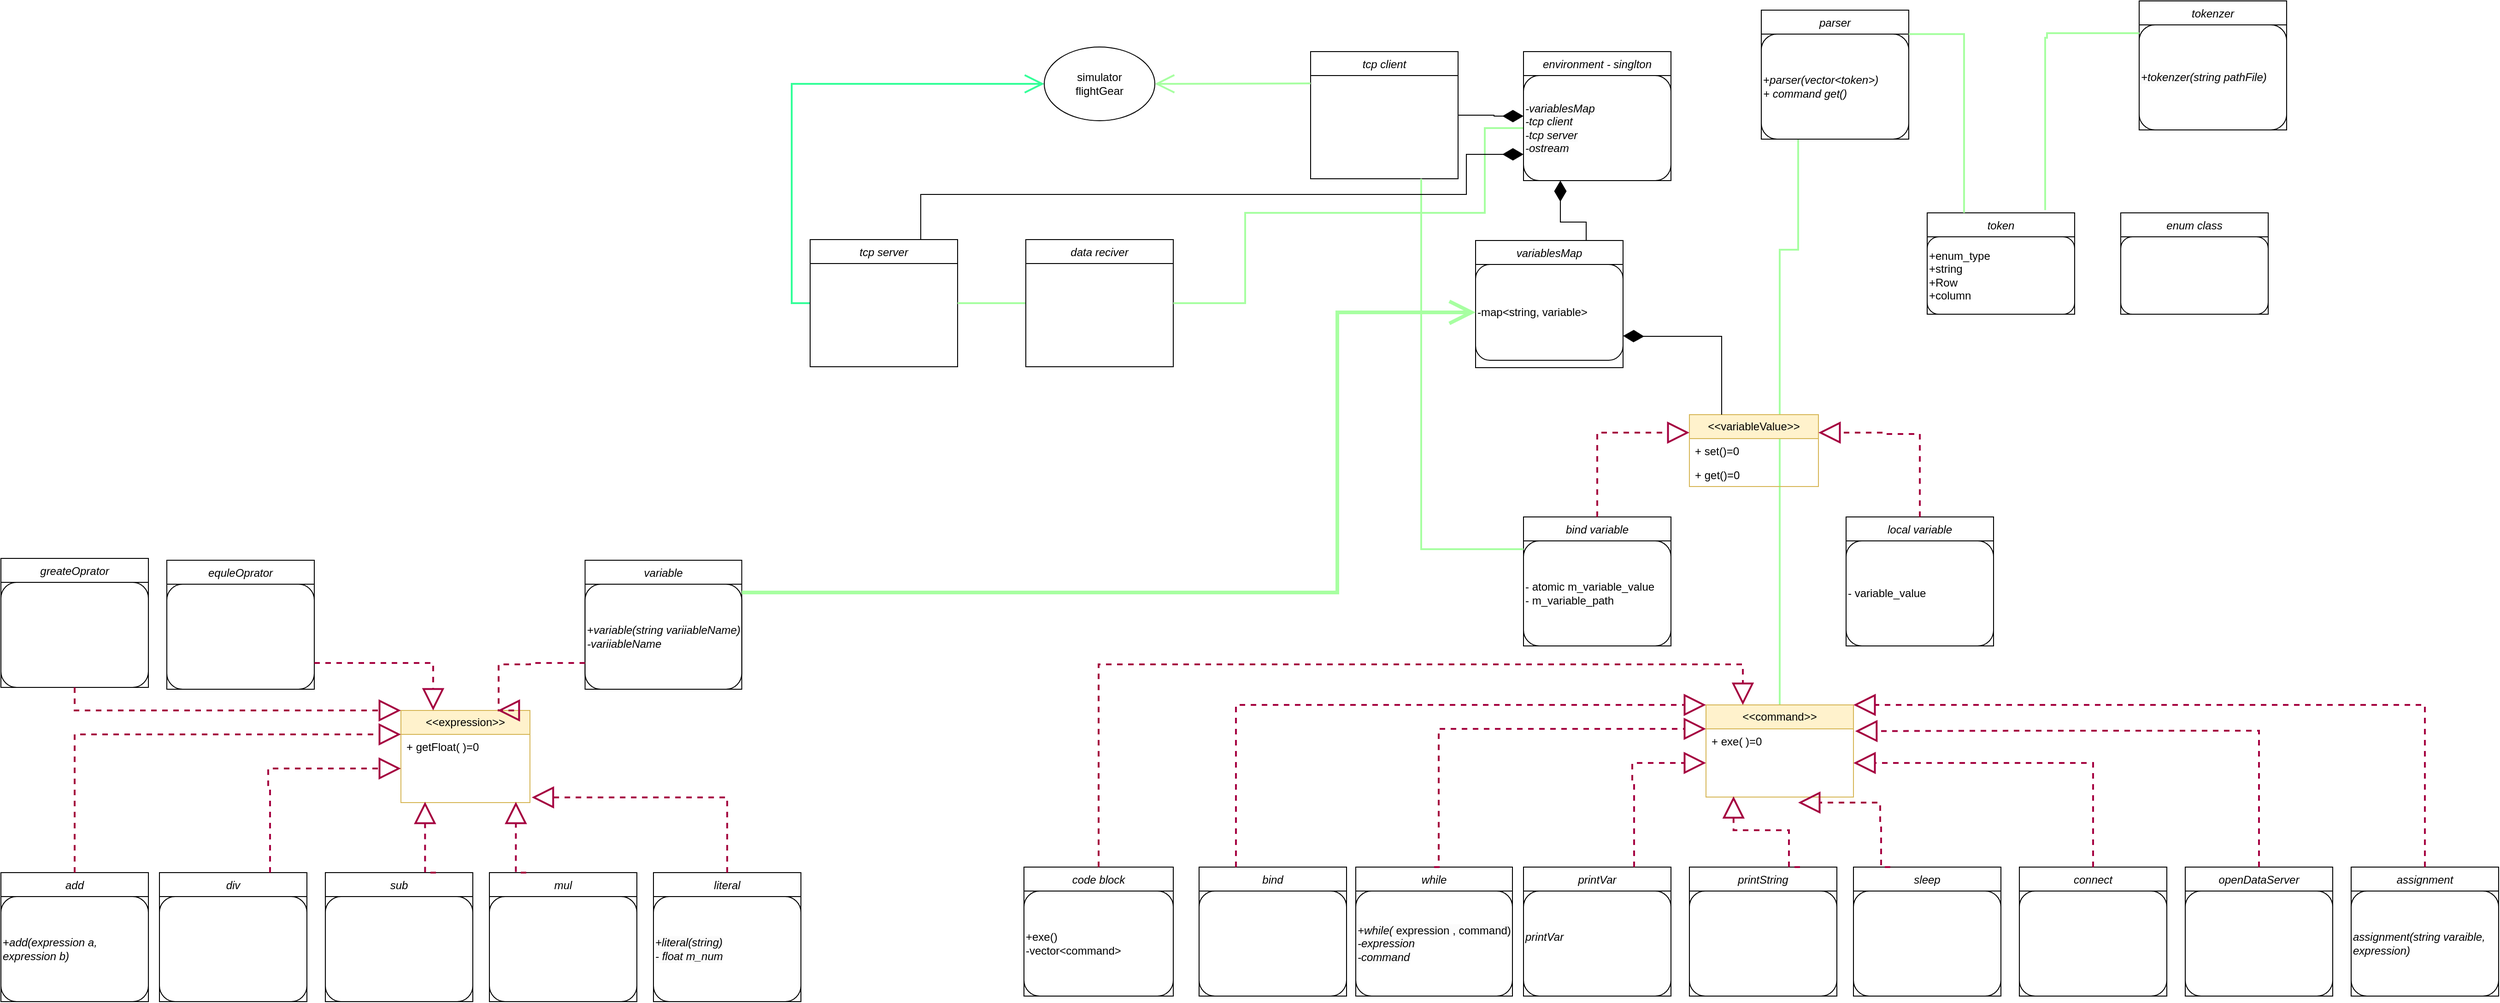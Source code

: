 <mxfile>
    <diagram id="C5RBs43oDa-KdzZeNtuy" name="Page-1">
        <mxGraphModel dx="803.2" dy="629" grid="1" gridSize="10" guides="1" tooltips="1" connect="1" arrows="1" fold="1" page="1" pageScale="0.2" pageWidth="2336" pageHeight="1654" math="0" shadow="0">
            <root>
                <mxCell id="WIyWlLk6GJQsqaUBKTNV-0"/>
                <mxCell id="WIyWlLk6GJQsqaUBKTNV-1" parent="WIyWlLk6GJQsqaUBKTNV-0"/>
                <mxCell id="90" style="edgeStyle=orthogonalEdgeStyle;rounded=0;orthogonalLoop=1;jettySize=auto;html=1;labelBackgroundColor=default;strokeColor=#A7FFA1;fontFamily=Helvetica;fontSize=11;fontColor=default;endArrow=none;endFill=0;endSize=20;fillColor=#008a00;targetPerimeterSpacing=19;startSize=17;strokeWidth=2;entryX=0.5;entryY=0;entryDx=0;entryDy=0;exitX=0.25;exitY=1;exitDx=0;exitDy=0;" parent="WIyWlLk6GJQsqaUBKTNV-1" source="YZWMGcb8RzanFTkR5Yxw-41" target="4" edge="1">
                    <mxGeometry relative="1" as="geometry">
                        <mxPoint x="1560" y="-2.222" as="sourcePoint"/>
                        <mxPoint x="1600" y="550" as="targetPoint"/>
                        <Array as="points">
                            <mxPoint x="1550" y="420"/>
                            <mxPoint x="1530" y="420"/>
                        </Array>
                    </mxGeometry>
                </mxCell>
                <mxCell id="YZWMGcb8RzanFTkR5Yxw-12" style="edgeStyle=orthogonalEdgeStyle;rounded=0;orthogonalLoop=1;jettySize=auto;html=1;labelBackgroundColor=default;strokeColor=#33FF99;fontFamily=Helvetica;fontSize=11;fontColor=default;endArrow=none;endFill=0;endSize=20;fillColor=#CC0066;targetPerimeterSpacing=19;startSize=17;strokeWidth=2;entryX=0;entryY=0.5;entryDx=0;entryDy=0;exitX=0;exitY=0.5;exitDx=0;exitDy=0;startArrow=open;startFill=0;" parent="WIyWlLk6GJQsqaUBKTNV-1" source="YZWMGcb8RzanFTkR5Yxw-11" target="zkfFHV4jXpPFQw0GAbJ--0" edge="1">
                    <mxGeometry relative="1" as="geometry">
                        <mxPoint x="418" y="649" as="sourcePoint"/>
                        <mxPoint x="995" y="559" as="targetPoint"/>
                    </mxGeometry>
                </mxCell>
                <mxCell id="zkfFHV4jXpPFQw0GAbJ--0" value="tcp server" style="swimlane;fontStyle=2;align=center;verticalAlign=top;childLayout=stackLayout;horizontal=1;startSize=26;horizontalStack=0;resizeParent=1;resizeLast=0;collapsible=1;marginBottom=0;rounded=0;shadow=0;strokeWidth=1;" parent="WIyWlLk6GJQsqaUBKTNV-1" vertex="1">
                    <mxGeometry x="478" y="409" width="160" height="138" as="geometry">
                        <mxRectangle x="230" y="140" width="160" height="26" as="alternateBounds"/>
                    </mxGeometry>
                </mxCell>
                <mxCell id="YZWMGcb8RzanFTkR5Yxw-11" value="simulator &lt;br&gt;flightGear" style="ellipse;whiteSpace=wrap;html=1;" parent="WIyWlLk6GJQsqaUBKTNV-1" vertex="1">
                    <mxGeometry x="732" y="200" width="120" height="80" as="geometry"/>
                </mxCell>
                <mxCell id="YZWMGcb8RzanFTkR5Yxw-13" value="tcp client" style="swimlane;fontStyle=2;align=center;verticalAlign=top;childLayout=stackLayout;horizontal=1;startSize=26;horizontalStack=0;resizeParent=1;resizeLast=0;collapsible=1;marginBottom=0;rounded=0;shadow=0;strokeWidth=1;" parent="WIyWlLk6GJQsqaUBKTNV-1" vertex="1">
                    <mxGeometry x="1021" y="205" width="160" height="138" as="geometry">
                        <mxRectangle x="230" y="140" width="160" height="26" as="alternateBounds"/>
                    </mxGeometry>
                </mxCell>
                <mxCell id="YZWMGcb8RzanFTkR5Yxw-15" style="edgeStyle=orthogonalEdgeStyle;rounded=0;orthogonalLoop=1;jettySize=auto;html=1;labelBackgroundColor=default;strokeColor=#A7FFA1;fontFamily=Helvetica;fontSize=11;fontColor=default;endArrow=none;endFill=0;endSize=20;fillColor=#008a00;targetPerimeterSpacing=19;startSize=17;strokeWidth=2;exitX=1;exitY=0.5;exitDx=0;exitDy=0;entryX=0;entryY=0.25;entryDx=0;entryDy=0;startArrow=open;startFill=0;" parent="WIyWlLk6GJQsqaUBKTNV-1" source="YZWMGcb8RzanFTkR5Yxw-11" target="YZWMGcb8RzanFTkR5Yxw-13" edge="1">
                    <mxGeometry relative="1" as="geometry">
                        <mxPoint x="1315.93" y="240" as="sourcePoint"/>
                        <mxPoint x="1052" y="240" as="targetPoint"/>
                        <Array as="points">
                            <mxPoint x="1021" y="240"/>
                        </Array>
                    </mxGeometry>
                </mxCell>
                <mxCell id="YZWMGcb8RzanFTkR5Yxw-17" value="variablesMap" style="swimlane;fontStyle=2;align=center;verticalAlign=top;childLayout=stackLayout;horizontal=1;startSize=26;horizontalStack=0;resizeParent=1;resizeLast=0;collapsible=1;marginBottom=0;rounded=0;shadow=0;strokeWidth=1;" parent="WIyWlLk6GJQsqaUBKTNV-1" vertex="1">
                    <mxGeometry x="1200" y="410" width="160" height="138" as="geometry">
                        <mxRectangle x="230" y="140" width="160" height="26" as="alternateBounds"/>
                    </mxGeometry>
                </mxCell>
                <mxCell id="28" value="-map&amp;lt;string, variable&amp;gt;" style="rounded=1;whiteSpace=wrap;html=1;align=left;" parent="YZWMGcb8RzanFTkR5Yxw-17" vertex="1">
                    <mxGeometry y="26" width="160" height="104" as="geometry"/>
                </mxCell>
                <mxCell id="YZWMGcb8RzanFTkR5Yxw-18" value="tokenzer" style="swimlane;fontStyle=2;align=center;verticalAlign=top;childLayout=stackLayout;horizontal=1;startSize=26;horizontalStack=0;resizeParent=1;resizeLast=0;collapsible=1;marginBottom=0;rounded=0;shadow=0;strokeWidth=1;" parent="WIyWlLk6GJQsqaUBKTNV-1" vertex="1">
                    <mxGeometry x="1920" y="150" width="160" height="140" as="geometry">
                        <mxRectangle x="230" y="140" width="160" height="26" as="alternateBounds"/>
                    </mxGeometry>
                </mxCell>
                <mxCell id="88" value="&lt;span style=&quot;color: rgb(0, 0, 0); font-family: Helvetica; font-size: 12px; font-style: italic; font-variant-ligatures: normal; font-variant-caps: normal; font-weight: 400; letter-spacing: normal; orphans: 2; text-align: center; text-indent: 0px; text-transform: none; widows: 2; word-spacing: 0px; -webkit-text-stroke-width: 0px; background-color: rgb(251, 251, 251); text-decoration-thickness: initial; text-decoration-style: initial; text-decoration-color: initial; float: none; display: inline !important;&quot;&gt;+tokenzer(string pathFile)&lt;/span&gt;" style="rounded=1;whiteSpace=wrap;html=1;align=left;" parent="YZWMGcb8RzanFTkR5Yxw-18" vertex="1">
                    <mxGeometry y="26" width="160" height="114" as="geometry"/>
                </mxCell>
                <mxCell id="YZWMGcb8RzanFTkR5Yxw-22" value="bind variable" style="swimlane;fontStyle=2;align=center;verticalAlign=top;childLayout=stackLayout;horizontal=1;startSize=26;horizontalStack=0;resizeParent=1;resizeLast=0;collapsible=1;marginBottom=0;rounded=0;shadow=0;strokeWidth=1;" parent="WIyWlLk6GJQsqaUBKTNV-1" vertex="1">
                    <mxGeometry x="1252" y="710" width="160" height="140" as="geometry">
                        <mxRectangle x="230" y="140" width="160" height="26" as="alternateBounds"/>
                    </mxGeometry>
                </mxCell>
                <mxCell id="YZWMGcb8RzanFTkR5Yxw-36" value="&lt;div align=&quot;left&quot;&gt;&lt;span style=&quot;background-color: initial;&quot;&gt;- atomic m_variable_value&lt;/span&gt;&lt;br&gt;&lt;/div&gt;&lt;div align=&quot;left&quot;&gt;&lt;div align=&quot;left&quot;&gt;- m_variable_path&lt;/div&gt;&lt;/div&gt;" style="rounded=1;whiteSpace=wrap;html=1;align=left;" parent="YZWMGcb8RzanFTkR5Yxw-22" vertex="1">
                    <mxGeometry y="26" width="160" height="114" as="geometry"/>
                </mxCell>
                <mxCell id="YZWMGcb8RzanFTkR5Yxw-23" value="&amp;lt;&amp;lt;variableValue&amp;gt;&amp;gt;" style="swimlane;fontStyle=0;childLayout=stackLayout;horizontal=1;startSize=26;fillColor=#fff2cc;horizontalStack=0;resizeParent=1;resizeParentMax=0;resizeLast=0;collapsible=1;marginBottom=0;whiteSpace=wrap;html=1;strokeColor=#d6b656;fillStyle=auto;" parent="WIyWlLk6GJQsqaUBKTNV-1" vertex="1">
                    <mxGeometry x="1432" y="599" width="140" height="78" as="geometry"/>
                </mxCell>
                <mxCell id="YZWMGcb8RzanFTkR5Yxw-24" value="+ set()=0" style="text;strokeColor=none;fillColor=none;align=left;verticalAlign=top;spacingLeft=4;spacingRight=4;overflow=hidden;rotatable=0;points=[[0,0.5],[1,0.5]];portConstraint=eastwest;whiteSpace=wrap;html=1;" parent="YZWMGcb8RzanFTkR5Yxw-23" vertex="1">
                    <mxGeometry y="26" width="140" height="26" as="geometry"/>
                </mxCell>
                <mxCell id="YZWMGcb8RzanFTkR5Yxw-25" value="+ get()=0" style="text;strokeColor=none;fillColor=none;align=left;verticalAlign=top;spacingLeft=4;spacingRight=4;overflow=hidden;rotatable=0;points=[[0,0.5],[1,0.5]];portConstraint=eastwest;whiteSpace=wrap;html=1;" parent="YZWMGcb8RzanFTkR5Yxw-23" vertex="1">
                    <mxGeometry y="52" width="140" height="26" as="geometry"/>
                </mxCell>
                <mxCell id="YZWMGcb8RzanFTkR5Yxw-27" style="edgeStyle=orthogonalEdgeStyle;html=1;labelBackgroundColor=none;startFill=0;endArrow=block;endFill=0;endSize=19;fontFamily=Verdana;fontSize=10;dashed=1;entryX=0;entryY=0.25;entryDx=0;entryDy=0;startSize=9;fillColor=#d80073;strokeColor=#A50040;rounded=0;fontColor=default;shape=connector;strokeWidth=2;exitX=0.5;exitY=0;exitDx=0;exitDy=0;" parent="WIyWlLk6GJQsqaUBKTNV-1" source="YZWMGcb8RzanFTkR5Yxw-22" target="YZWMGcb8RzanFTkR5Yxw-23" edge="1">
                    <mxGeometry relative="1" as="geometry">
                        <mxPoint x="1361" y="638.5" as="sourcePoint"/>
                        <mxPoint x="1232" y="638.5" as="targetPoint"/>
                    </mxGeometry>
                </mxCell>
                <mxCell id="YZWMGcb8RzanFTkR5Yxw-28" value="local variable" style="swimlane;fontStyle=2;align=center;verticalAlign=top;childLayout=stackLayout;horizontal=1;startSize=26;horizontalStack=0;resizeParent=1;resizeLast=0;collapsible=1;marginBottom=0;rounded=0;shadow=0;strokeWidth=1;" parent="WIyWlLk6GJQsqaUBKTNV-1" vertex="1">
                    <mxGeometry x="1602" y="710" width="160" height="140" as="geometry">
                        <mxRectangle x="230" y="140" width="160" height="26" as="alternateBounds"/>
                    </mxGeometry>
                </mxCell>
                <mxCell id="YZWMGcb8RzanFTkR5Yxw-33" value="&lt;div align=&quot;left&quot;&gt;&lt;span style=&quot;background-color: initial;&quot;&gt;- variable_value&lt;/span&gt;&lt;br&gt;&lt;/div&gt;" style="rounded=1;whiteSpace=wrap;html=1;align=left;" parent="YZWMGcb8RzanFTkR5Yxw-28" vertex="1">
                    <mxGeometry y="26" width="160" height="114" as="geometry"/>
                </mxCell>
                <mxCell id="YZWMGcb8RzanFTkR5Yxw-29" style="edgeStyle=orthogonalEdgeStyle;html=1;labelBackgroundColor=none;startFill=0;endArrow=block;endFill=0;endSize=19;fontFamily=Verdana;fontSize=10;dashed=1;entryX=1;entryY=0.25;entryDx=0;entryDy=0;startSize=9;fillColor=#d80073;strokeColor=#A50040;rounded=0;fontColor=default;shape=connector;strokeWidth=2;exitX=0.5;exitY=0;exitDx=0;exitDy=0;" parent="WIyWlLk6GJQsqaUBKTNV-1" source="YZWMGcb8RzanFTkR5Yxw-28" target="YZWMGcb8RzanFTkR5Yxw-23" edge="1">
                    <mxGeometry relative="1" as="geometry">
                        <mxPoint x="1771" y="624" as="sourcePoint"/>
                        <mxPoint x="1642" y="624" as="targetPoint"/>
                        <Array as="points">
                            <mxPoint x="1682" y="620"/>
                            <mxPoint x="1642" y="620"/>
                            <mxPoint x="1642" y="618"/>
                        </Array>
                    </mxGeometry>
                </mxCell>
                <mxCell id="YZWMGcb8RzanFTkR5Yxw-30" style="edgeStyle=orthogonalEdgeStyle;rounded=0;orthogonalLoop=1;jettySize=auto;html=1;labelBackgroundColor=default;strokeColor=#A7FFA1;fontFamily=Helvetica;fontSize=11;fontColor=default;endArrow=none;endFill=0;endSize=20;fillColor=#008a00;targetPerimeterSpacing=19;startSize=17;strokeWidth=2;entryX=0;entryY=0.25;entryDx=0;entryDy=0;exitX=0.75;exitY=1;exitDx=0;exitDy=0;" parent="WIyWlLk6GJQsqaUBKTNV-1" source="YZWMGcb8RzanFTkR5Yxw-13" target="YZWMGcb8RzanFTkR5Yxw-22" edge="1">
                    <mxGeometry relative="1" as="geometry">
                        <mxPoint x="1062" y="560" as="sourcePoint"/>
                        <mxPoint x="1759" y="800" as="targetPoint"/>
                        <Array as="points">
                            <mxPoint x="1141" y="745"/>
                        </Array>
                    </mxGeometry>
                </mxCell>
                <mxCell id="YZWMGcb8RzanFTkR5Yxw-34" style="edgeStyle=orthogonalEdgeStyle;rounded=0;orthogonalLoop=1;jettySize=auto;html=1;labelBackgroundColor=default;strokeColor=#A7FFA1;fontFamily=Helvetica;fontSize=11;fontColor=default;endArrow=none;endFill=0;endSize=20;fillColor=#008a00;targetPerimeterSpacing=19;startSize=17;strokeWidth=2;entryX=0;entryY=0.5;entryDx=0;entryDy=0;exitX=1;exitY=0.5;exitDx=0;exitDy=0;" parent="WIyWlLk6GJQsqaUBKTNV-1" source="zkfFHV4jXpPFQw0GAbJ--0" target="29" edge="1">
                    <mxGeometry relative="1" as="geometry">
                        <mxPoint x="1018" y="478" as="sourcePoint"/>
                        <mxPoint x="1232" y="765" as="targetPoint"/>
                        <Array as="points">
                            <mxPoint x="670" y="478"/>
                            <mxPoint x="670" y="478"/>
                        </Array>
                    </mxGeometry>
                </mxCell>
                <mxCell id="YZWMGcb8RzanFTkR5Yxw-39" value="parser" style="swimlane;fontStyle=2;align=center;verticalAlign=top;childLayout=stackLayout;horizontal=1;startSize=26;horizontalStack=0;resizeParent=1;resizeLast=0;collapsible=1;marginBottom=0;rounded=0;shadow=0;strokeWidth=1;" parent="WIyWlLk6GJQsqaUBKTNV-1" vertex="1">
                    <mxGeometry x="1510" y="160" width="160" height="140" as="geometry">
                        <mxRectangle x="230" y="140" width="160" height="26" as="alternateBounds"/>
                    </mxGeometry>
                </mxCell>
                <mxCell id="YZWMGcb8RzanFTkR5Yxw-41" value="+&lt;span style=&quot;font-style: italic; text-align: center;&quot;&gt;parser(vector&amp;lt;token&amp;gt;)&lt;br&gt;+ command get()&lt;br&gt;&lt;/span&gt;" style="rounded=1;whiteSpace=wrap;html=1;align=left;" parent="YZWMGcb8RzanFTkR5Yxw-39" vertex="1">
                    <mxGeometry y="26" width="160" height="114" as="geometry"/>
                </mxCell>
                <mxCell id="YZWMGcb8RzanFTkR5Yxw-42" value="token" style="swimlane;fontStyle=2;align=center;verticalAlign=top;childLayout=stackLayout;horizontal=1;startSize=26;horizontalStack=0;resizeParent=1;resizeLast=0;collapsible=1;marginBottom=0;rounded=0;shadow=0;strokeWidth=1;" parent="WIyWlLk6GJQsqaUBKTNV-1" vertex="1">
                    <mxGeometry x="1690" y="380" width="160" height="110" as="geometry">
                        <mxRectangle x="230" y="140" width="160" height="26" as="alternateBounds"/>
                    </mxGeometry>
                </mxCell>
                <mxCell id="YZWMGcb8RzanFTkR5Yxw-43" value="&lt;div&gt;+enum_type&lt;/div&gt;&lt;div&gt;+string&lt;br&gt;&lt;/div&gt;&lt;div&gt;+&lt;span style=&quot;background-color: initial;&quot;&gt;Row&lt;/span&gt;&lt;/div&gt;&lt;div&gt;+column&lt;/div&gt;" style="rounded=1;whiteSpace=wrap;html=1;align=left;" parent="YZWMGcb8RzanFTkR5Yxw-42" vertex="1">
                    <mxGeometry y="26" width="160" height="84" as="geometry"/>
                </mxCell>
                <mxCell id="0" style="edgeStyle=orthogonalEdgeStyle;rounded=0;orthogonalLoop=1;jettySize=auto;html=1;labelBackgroundColor=default;strokeColor=#A7FFA1;fontFamily=Helvetica;fontSize=11;fontColor=default;endArrow=none;endFill=0;endSize=20;fillColor=#008a00;targetPerimeterSpacing=19;startSize=17;strokeWidth=2;entryX=0.8;entryY=-0.027;entryDx=0;entryDy=0;exitX=0;exitY=0.25;exitDx=0;exitDy=0;entryPerimeter=0;" parent="WIyWlLk6GJQsqaUBKTNV-1" source="YZWMGcb8RzanFTkR5Yxw-18" target="YZWMGcb8RzanFTkR5Yxw-42" edge="1">
                    <mxGeometry relative="1" as="geometry">
                        <mxPoint x="1802" y="190" as="sourcePoint"/>
                        <mxPoint x="1913" y="592" as="targetPoint"/>
                        <Array as="points">
                            <mxPoint x="1820" y="185"/>
                            <mxPoint x="1820" y="190"/>
                            <mxPoint x="1818" y="190"/>
                        </Array>
                    </mxGeometry>
                </mxCell>
                <mxCell id="1" style="edgeStyle=orthogonalEdgeStyle;rounded=0;orthogonalLoop=1;jettySize=auto;html=1;labelBackgroundColor=default;strokeColor=#A7FFA1;fontFamily=Helvetica;fontSize=11;fontColor=default;endArrow=none;endFill=0;endSize=20;fillColor=#008a00;targetPerimeterSpacing=19;startSize=17;strokeWidth=2;entryX=1;entryY=0;entryDx=0;entryDy=0;exitX=0.25;exitY=0;exitDx=0;exitDy=0;" parent="WIyWlLk6GJQsqaUBKTNV-1" source="YZWMGcb8RzanFTkR5Yxw-42" target="YZWMGcb8RzanFTkR5Yxw-41" edge="1">
                    <mxGeometry relative="1" as="geometry">
                        <mxPoint x="1762" y="220" as="sourcePoint"/>
                        <mxPoint x="1412" y="415.5" as="targetPoint"/>
                        <Array as="points">
                            <mxPoint x="1730" y="186"/>
                        </Array>
                    </mxGeometry>
                </mxCell>
                <mxCell id="4" value="&amp;lt;&amp;lt;command&amp;gt;&amp;gt;" style="swimlane;fontStyle=0;childLayout=stackLayout;horizontal=1;startSize=26;fillColor=#fff2cc;horizontalStack=0;resizeParent=1;resizeParentMax=0;resizeLast=0;collapsible=1;marginBottom=0;whiteSpace=wrap;html=1;strokeColor=#d6b656;fillStyle=auto;" parent="WIyWlLk6GJQsqaUBKTNV-1" vertex="1">
                    <mxGeometry x="1450" y="914" width="160" height="100" as="geometry"/>
                </mxCell>
                <mxCell id="5" value="+ exe(&lt;span style=&quot;font-style: italic; text-align: center;&quot;&gt;&amp;nbsp;&lt;/span&gt;)=0" style="text;strokeColor=none;fillColor=none;align=left;verticalAlign=top;spacingLeft=4;spacingRight=4;overflow=hidden;rotatable=0;points=[[0,0.5],[1,0.5]];portConstraint=eastwest;whiteSpace=wrap;html=1;" parent="4" vertex="1">
                    <mxGeometry y="26" width="160" height="74" as="geometry"/>
                </mxCell>
                <mxCell id="7" value="sleep" style="swimlane;fontStyle=2;align=center;verticalAlign=top;childLayout=stackLayout;horizontal=1;startSize=26;horizontalStack=0;resizeParent=1;resizeLast=0;collapsible=1;marginBottom=0;rounded=0;shadow=0;strokeWidth=1;" parent="WIyWlLk6GJQsqaUBKTNV-1" vertex="1">
                    <mxGeometry x="1610" y="1090" width="160" height="140" as="geometry">
                        <mxRectangle x="230" y="140" width="160" height="26" as="alternateBounds"/>
                    </mxGeometry>
                </mxCell>
                <mxCell id="8" value="" style="rounded=1;whiteSpace=wrap;html=1;align=left;" parent="7" vertex="1">
                    <mxGeometry y="26" width="160" height="114" as="geometry"/>
                </mxCell>
                <mxCell id="9" value="connect" style="swimlane;fontStyle=2;align=center;verticalAlign=top;childLayout=stackLayout;horizontal=1;startSize=26;horizontalStack=0;resizeParent=1;resizeLast=0;collapsible=1;marginBottom=0;rounded=0;shadow=0;strokeWidth=1;" parent="WIyWlLk6GJQsqaUBKTNV-1" vertex="1">
                    <mxGeometry x="1790" y="1090" width="160" height="140" as="geometry">
                        <mxRectangle x="230" y="140" width="160" height="26" as="alternateBounds"/>
                    </mxGeometry>
                </mxCell>
                <mxCell id="10" value="" style="rounded=1;whiteSpace=wrap;html=1;align=left;" parent="9" vertex="1">
                    <mxGeometry y="26" width="160" height="114" as="geometry"/>
                </mxCell>
                <mxCell id="11" style="edgeStyle=orthogonalEdgeStyle;html=1;labelBackgroundColor=none;startFill=0;endArrow=block;endFill=0;endSize=19;fontFamily=Verdana;fontSize=10;dashed=1;startSize=9;fillColor=#d80073;strokeColor=#A50040;rounded=0;fontColor=default;shape=connector;strokeWidth=2;exitX=0.5;exitY=0;exitDx=0;exitDy=0;entryX=1;entryY=0.5;entryDx=0;entryDy=0;" parent="WIyWlLk6GJQsqaUBKTNV-1" source="9" target="5" edge="1">
                    <mxGeometry relative="1" as="geometry">
                        <mxPoint x="2010" y="1121.5" as="sourcePoint"/>
                        <mxPoint x="1900" y="1030" as="targetPoint"/>
                        <Array as="points">
                            <mxPoint x="1870" y="977"/>
                        </Array>
                    </mxGeometry>
                </mxCell>
                <mxCell id="12" value="openDataServer" style="swimlane;fontStyle=2;align=center;verticalAlign=top;childLayout=stackLayout;horizontal=1;startSize=26;horizontalStack=0;resizeParent=1;resizeLast=0;collapsible=1;marginBottom=0;rounded=0;shadow=0;strokeWidth=1;" parent="WIyWlLk6GJQsqaUBKTNV-1" vertex="1">
                    <mxGeometry x="1970" y="1090" width="160" height="140" as="geometry">
                        <mxRectangle x="230" y="140" width="160" height="26" as="alternateBounds"/>
                    </mxGeometry>
                </mxCell>
                <mxCell id="13" value="" style="rounded=1;whiteSpace=wrap;html=1;align=left;" parent="12" vertex="1">
                    <mxGeometry y="26" width="160" height="114" as="geometry"/>
                </mxCell>
                <mxCell id="14" style="edgeStyle=orthogonalEdgeStyle;html=1;labelBackgroundColor=none;startFill=0;endArrow=block;endFill=0;endSize=19;fontFamily=Verdana;fontSize=10;dashed=1;startSize=9;fillColor=#d80073;strokeColor=#A50040;rounded=0;fontColor=default;shape=connector;strokeWidth=2;exitX=0.5;exitY=0;exitDx=0;exitDy=0;entryX=1.012;entryY=0.033;entryDx=0;entryDy=0;entryPerimeter=0;" parent="WIyWlLk6GJQsqaUBKTNV-1" source="12" target="5" edge="1">
                    <mxGeometry relative="1" as="geometry">
                        <mxPoint x="1905" y="1059" as="sourcePoint"/>
                        <mxPoint x="1800" y="890" as="targetPoint"/>
                        <Array as="points">
                            <mxPoint x="2050" y="942"/>
                            <mxPoint x="1800" y="942"/>
                        </Array>
                    </mxGeometry>
                </mxCell>
                <mxCell id="15" style="edgeStyle=orthogonalEdgeStyle;html=1;labelBackgroundColor=none;startFill=0;endArrow=block;endFill=0;endSize=19;fontFamily=Verdana;fontSize=10;dashed=1;startSize=9;fillColor=#d80073;strokeColor=#A50040;rounded=0;fontColor=default;shape=connector;strokeWidth=2;exitX=0.25;exitY=0;exitDx=0;exitDy=0;" parent="WIyWlLk6GJQsqaUBKTNV-1" source="7" edge="1">
                    <mxGeometry relative="1" as="geometry">
                        <mxPoint x="1630" y="1066.96" as="sourcePoint"/>
                        <mxPoint x="1550" y="1020" as="targetPoint"/>
                        <Array as="points">
                            <mxPoint x="1640" y="1090"/>
                            <mxPoint x="1640" y="1040"/>
                            <mxPoint x="1639" y="1013"/>
                        </Array>
                    </mxGeometry>
                </mxCell>
                <mxCell id="16" value="printString" style="swimlane;fontStyle=2;align=center;verticalAlign=top;childLayout=stackLayout;horizontal=1;startSize=26;horizontalStack=0;resizeParent=1;resizeLast=0;collapsible=1;marginBottom=0;rounded=0;shadow=0;strokeWidth=1;" parent="WIyWlLk6GJQsqaUBKTNV-1" vertex="1">
                    <mxGeometry x="1432" y="1090" width="160" height="140" as="geometry">
                        <mxRectangle x="230" y="140" width="160" height="26" as="alternateBounds"/>
                    </mxGeometry>
                </mxCell>
                <mxCell id="17" value="" style="rounded=1;whiteSpace=wrap;html=1;align=left;" parent="16" vertex="1">
                    <mxGeometry y="26" width="160" height="114" as="geometry"/>
                </mxCell>
                <mxCell id="18" style="edgeStyle=orthogonalEdgeStyle;html=1;labelBackgroundColor=none;startFill=0;endArrow=block;endFill=0;endSize=19;fontFamily=Verdana;fontSize=10;dashed=1;startSize=9;fillColor=#d80073;strokeColor=#A50040;rounded=0;fontColor=default;shape=connector;strokeWidth=2;exitX=0.75;exitY=0;exitDx=0;exitDy=0;entryX=0.187;entryY=0.989;entryDx=0;entryDy=0;entryPerimeter=0;" parent="WIyWlLk6GJQsqaUBKTNV-1" source="16" target="5" edge="1">
                    <mxGeometry relative="1" as="geometry">
                        <mxPoint x="1550" y="1082" as="sourcePoint"/>
                        <mxPoint x="1510" y="945" as="targetPoint"/>
                        <Array as="points">
                            <mxPoint x="1540" y="1090"/>
                            <mxPoint x="1540" y="1050"/>
                            <mxPoint x="1480" y="1050"/>
                        </Array>
                    </mxGeometry>
                </mxCell>
                <mxCell id="20" value="printVar" style="swimlane;fontStyle=2;align=center;verticalAlign=top;childLayout=stackLayout;horizontal=1;startSize=26;horizontalStack=0;resizeParent=1;resizeLast=0;collapsible=1;marginBottom=0;rounded=0;shadow=0;strokeWidth=1;" parent="WIyWlLk6GJQsqaUBKTNV-1" vertex="1">
                    <mxGeometry x="1252" y="1090" width="160" height="140" as="geometry">
                        <mxRectangle x="230" y="140" width="160" height="26" as="alternateBounds"/>
                    </mxGeometry>
                </mxCell>
                <mxCell id="21" value="&lt;span style=&quot;font-style: italic; text-align: center;&quot;&gt;printVar&lt;br&gt;&amp;nbsp;&lt;/span&gt;" style="rounded=1;whiteSpace=wrap;html=1;align=left;" parent="20" vertex="1">
                    <mxGeometry y="26" width="160" height="114" as="geometry"/>
                </mxCell>
                <mxCell id="22" value="while" style="swimlane;fontStyle=2;align=center;verticalAlign=top;childLayout=stackLayout;horizontal=1;startSize=26;horizontalStack=0;resizeParent=1;resizeLast=0;collapsible=1;marginBottom=0;rounded=0;shadow=0;strokeWidth=1;" parent="WIyWlLk6GJQsqaUBKTNV-1" vertex="1">
                    <mxGeometry x="1070" y="1090" width="170" height="140" as="geometry">
                        <mxRectangle x="230" y="140" width="160" height="26" as="alternateBounds"/>
                    </mxGeometry>
                </mxCell>
                <mxCell id="23" value="&lt;span style=&quot;color: rgb(0, 0, 0); font-family: Helvetica; font-size: 12px; font-style: italic; font-variant-ligatures: normal; font-variant-caps: normal; font-weight: 400; letter-spacing: normal; orphans: 2; text-align: center; text-indent: 0px; text-transform: none; widows: 2; word-spacing: 0px; -webkit-text-stroke-width: 0px; background-color: rgb(251, 251, 251); text-decoration-thickness: initial; text-decoration-style: initial; text-decoration-color: initial; float: none; display: inline !important;&quot;&gt;+&lt;span style=&quot;&quot;&gt;while(&amp;nbsp;&lt;/span&gt;&lt;span style=&quot;font-style: normal;&quot;&gt;expression , command)&lt;/span&gt;&lt;br&gt;-expression&lt;br&gt;-command&lt;/span&gt;" style="rounded=1;whiteSpace=wrap;html=1;align=left;" parent="22" vertex="1">
                    <mxGeometry y="26" width="170" height="114" as="geometry"/>
                </mxCell>
                <mxCell id="24" style="edgeStyle=orthogonalEdgeStyle;html=1;labelBackgroundColor=none;startFill=0;endArrow=block;endFill=0;endSize=19;fontFamily=Verdana;fontSize=10;dashed=1;startSize=9;fillColor=#d80073;strokeColor=#A50040;rounded=0;fontColor=default;shape=connector;strokeWidth=2;exitX=0.75;exitY=0;exitDx=0;exitDy=0;entryX=0;entryY=0.5;entryDx=0;entryDy=0;" parent="WIyWlLk6GJQsqaUBKTNV-1" source="20" target="5" edge="1">
                    <mxGeometry relative="1" as="geometry">
                        <mxPoint x="1381.82" y="1046.81" as="sourcePoint"/>
                        <mxPoint x="1370" y="969.996" as="targetPoint"/>
                        <Array as="points">
                            <mxPoint x="1372" y="1000"/>
                            <mxPoint x="1370" y="1000"/>
                            <mxPoint x="1370" y="977"/>
                        </Array>
                    </mxGeometry>
                </mxCell>
                <mxCell id="25" style="edgeStyle=orthogonalEdgeStyle;html=1;labelBackgroundColor=none;startFill=0;endArrow=block;endFill=0;endSize=19;fontFamily=Verdana;fontSize=10;dashed=1;startSize=9;fillColor=#d80073;strokeColor=#A50040;rounded=0;fontColor=default;shape=connector;strokeWidth=2;exitX=0.5;exitY=0;exitDx=0;exitDy=0;" parent="WIyWlLk6GJQsqaUBKTNV-1" source="22" target="5" edge="1">
                    <mxGeometry relative="1" as="geometry">
                        <mxPoint x="1152" y="1053" as="sourcePoint"/>
                        <mxPoint x="1480" y="940" as="targetPoint"/>
                        <Array as="points">
                            <mxPoint x="1160" y="940"/>
                        </Array>
                    </mxGeometry>
                </mxCell>
                <mxCell id="26" style="edgeStyle=orthogonalEdgeStyle;rounded=0;orthogonalLoop=1;jettySize=auto;html=1;endSize=20;endArrow=diamondThin;endFill=1;entryX=1;entryY=0.75;entryDx=0;entryDy=0;exitX=0.25;exitY=0;exitDx=0;exitDy=0;" parent="WIyWlLk6GJQsqaUBKTNV-1" source="YZWMGcb8RzanFTkR5Yxw-23" target="YZWMGcb8RzanFTkR5Yxw-17" edge="1">
                    <mxGeometry relative="1" as="geometry">
                        <mxPoint x="1350" y="530" as="targetPoint"/>
                        <mxPoint x="1350" y="581" as="sourcePoint"/>
                        <Array as="points">
                            <mxPoint x="1467" y="514"/>
                            <mxPoint x="1380" y="514"/>
                        </Array>
                    </mxGeometry>
                </mxCell>
                <mxCell id="29" value="data reciver" style="swimlane;fontStyle=2;align=center;verticalAlign=top;childLayout=stackLayout;horizontal=1;startSize=26;horizontalStack=0;resizeParent=1;resizeLast=0;collapsible=1;marginBottom=0;rounded=0;shadow=0;strokeWidth=1;" parent="WIyWlLk6GJQsqaUBKTNV-1" vertex="1">
                    <mxGeometry x="712" y="409" width="160" height="138" as="geometry">
                        <mxRectangle x="230" y="140" width="160" height="26" as="alternateBounds"/>
                    </mxGeometry>
                </mxCell>
                <mxCell id="34" style="edgeStyle=orthogonalEdgeStyle;rounded=0;orthogonalLoop=1;jettySize=auto;html=1;labelBackgroundColor=default;strokeColor=#A7FFA1;fontFamily=Helvetica;fontSize=11;fontColor=default;endArrow=none;endFill=0;endSize=20;fillColor=#008a00;targetPerimeterSpacing=19;startSize=17;strokeWidth=2;entryX=0;entryY=0.5;entryDx=0;entryDy=0;exitX=1;exitY=0.5;exitDx=0;exitDy=0;" parent="WIyWlLk6GJQsqaUBKTNV-1" source="29" target="70" edge="1">
                    <mxGeometry relative="1" as="geometry">
                        <mxPoint x="910" y="477.5" as="sourcePoint"/>
                        <mxPoint x="984" y="477.5" as="targetPoint"/>
                        <Array as="points">
                            <mxPoint x="950" y="478"/>
                            <mxPoint x="950" y="380"/>
                            <mxPoint x="1210" y="380"/>
                            <mxPoint x="1210" y="288"/>
                        </Array>
                    </mxGeometry>
                </mxCell>
                <mxCell id="35" value="&amp;lt;&amp;lt;expression&amp;gt;&amp;gt;" style="swimlane;fontStyle=0;childLayout=stackLayout;horizontal=1;startSize=26;fillColor=#fff2cc;horizontalStack=0;resizeParent=1;resizeParentMax=0;resizeLast=0;collapsible=1;marginBottom=0;whiteSpace=wrap;html=1;strokeColor=#d6b656;fillStyle=auto;" parent="WIyWlLk6GJQsqaUBKTNV-1" vertex="1">
                    <mxGeometry x="34" y="920" width="140" height="100" as="geometry"/>
                </mxCell>
                <mxCell id="36" value="+ getFloat(&lt;span style=&quot;font-style: italic; text-align: center;&quot;&gt;&amp;nbsp;&lt;/span&gt;)=0" style="text;strokeColor=none;fillColor=none;align=left;verticalAlign=top;spacingLeft=4;spacingRight=4;overflow=hidden;rotatable=0;points=[[0,0.5],[1,0.5]];portConstraint=eastwest;whiteSpace=wrap;html=1;" parent="35" vertex="1">
                    <mxGeometry y="26" width="140" height="74" as="geometry"/>
                </mxCell>
                <mxCell id="37" value="mul" style="swimlane;fontStyle=2;align=center;verticalAlign=top;childLayout=stackLayout;horizontal=1;startSize=26;horizontalStack=0;resizeParent=1;resizeLast=0;collapsible=1;marginBottom=0;rounded=0;shadow=0;strokeWidth=1;" parent="WIyWlLk6GJQsqaUBKTNV-1" vertex="1">
                    <mxGeometry x="130" y="1096" width="160" height="140" as="geometry">
                        <mxRectangle x="230" y="140" width="160" height="26" as="alternateBounds"/>
                    </mxGeometry>
                </mxCell>
                <mxCell id="38" value="" style="rounded=1;whiteSpace=wrap;html=1;align=left;" parent="37" vertex="1">
                    <mxGeometry y="26" width="160" height="114" as="geometry"/>
                </mxCell>
                <mxCell id="45" style="edgeStyle=orthogonalEdgeStyle;html=1;labelBackgroundColor=none;startFill=0;endArrow=block;endFill=0;endSize=19;fontFamily=Verdana;fontSize=10;dashed=1;startSize=9;fillColor=#d80073;strokeColor=#A50040;rounded=0;fontColor=default;shape=connector;strokeWidth=2;exitX=0.25;exitY=0;exitDx=0;exitDy=0;entryX=0.891;entryY=0.989;entryDx=0;entryDy=0;entryPerimeter=0;" parent="WIyWlLk6GJQsqaUBKTNV-1" source="37" target="36" edge="1">
                    <mxGeometry relative="1" as="geometry">
                        <mxPoint x="150" y="1072.96" as="sourcePoint"/>
                        <mxPoint x="300" y="1046" as="targetPoint"/>
                        <Array as="points">
                            <mxPoint x="159" y="1096"/>
                        </Array>
                    </mxGeometry>
                </mxCell>
                <mxCell id="46" value="sub" style="swimlane;fontStyle=2;align=center;verticalAlign=top;childLayout=stackLayout;horizontal=1;startSize=26;horizontalStack=0;resizeParent=1;resizeLast=0;collapsible=1;marginBottom=0;rounded=0;shadow=0;strokeWidth=1;" parent="WIyWlLk6GJQsqaUBKTNV-1" vertex="1">
                    <mxGeometry x="-48" y="1096" width="160" height="140" as="geometry">
                        <mxRectangle x="230" y="140" width="160" height="26" as="alternateBounds"/>
                    </mxGeometry>
                </mxCell>
                <mxCell id="47" value="" style="rounded=1;whiteSpace=wrap;html=1;align=left;" parent="46" vertex="1">
                    <mxGeometry y="26" width="160" height="114" as="geometry"/>
                </mxCell>
                <mxCell id="48" style="edgeStyle=orthogonalEdgeStyle;html=1;labelBackgroundColor=none;startFill=0;endArrow=block;endFill=0;endSize=19;fontFamily=Verdana;fontSize=10;dashed=1;startSize=9;fillColor=#d80073;strokeColor=#A50040;rounded=0;fontColor=default;shape=connector;strokeWidth=2;exitX=0.75;exitY=0;exitDx=0;exitDy=0;entryX=0.187;entryY=0.989;entryDx=0;entryDy=0;entryPerimeter=0;" parent="WIyWlLk6GJQsqaUBKTNV-1" source="46" target="36" edge="1">
                    <mxGeometry relative="1" as="geometry">
                        <mxPoint x="70" y="1088" as="sourcePoint"/>
                        <mxPoint x="30" y="951" as="targetPoint"/>
                        <Array as="points">
                            <mxPoint x="60" y="1096"/>
                        </Array>
                    </mxGeometry>
                </mxCell>
                <mxCell id="49" value="div" style="swimlane;fontStyle=2;align=center;verticalAlign=top;childLayout=stackLayout;horizontal=1;startSize=26;horizontalStack=0;resizeParent=1;resizeLast=0;collapsible=1;marginBottom=0;rounded=0;shadow=0;strokeWidth=1;" parent="WIyWlLk6GJQsqaUBKTNV-1" vertex="1">
                    <mxGeometry x="-228" y="1096" width="160" height="140" as="geometry">
                        <mxRectangle x="230" y="140" width="160" height="26" as="alternateBounds"/>
                    </mxGeometry>
                </mxCell>
                <mxCell id="50" value="" style="rounded=1;whiteSpace=wrap;html=1;align=left;" parent="49" vertex="1">
                    <mxGeometry y="26" width="160" height="114" as="geometry"/>
                </mxCell>
                <mxCell id="51" value="add" style="swimlane;fontStyle=2;align=center;verticalAlign=top;childLayout=stackLayout;horizontal=1;startSize=26;horizontalStack=0;resizeParent=1;resizeLast=0;collapsible=1;marginBottom=0;rounded=0;shadow=0;strokeWidth=1;" parent="WIyWlLk6GJQsqaUBKTNV-1" vertex="1">
                    <mxGeometry x="-400" y="1096" width="160" height="140" as="geometry">
                        <mxRectangle x="230" y="140" width="160" height="26" as="alternateBounds"/>
                    </mxGeometry>
                </mxCell>
                <mxCell id="52" value="+&lt;span style=&quot;font-style: italic; text-align: center;&quot;&gt;add(expression a, expression b)&lt;/span&gt;" style="rounded=1;whiteSpace=wrap;html=1;align=left;" parent="51" vertex="1">
                    <mxGeometry y="26" width="160" height="114" as="geometry"/>
                </mxCell>
                <mxCell id="53" style="edgeStyle=orthogonalEdgeStyle;html=1;labelBackgroundColor=none;startFill=0;endArrow=block;endFill=0;endSize=19;fontFamily=Verdana;fontSize=10;dashed=1;startSize=9;fillColor=#d80073;strokeColor=#A50040;rounded=0;fontColor=default;shape=connector;strokeWidth=2;exitX=0.75;exitY=0;exitDx=0;exitDy=0;entryX=0;entryY=0.5;entryDx=0;entryDy=0;" parent="WIyWlLk6GJQsqaUBKTNV-1" source="49" target="36" edge="1">
                    <mxGeometry relative="1" as="geometry">
                        <mxPoint x="-98.18" y="1052.81" as="sourcePoint"/>
                        <mxPoint x="-110" y="975.996" as="targetPoint"/>
                        <Array as="points">
                            <mxPoint x="-108" y="1006"/>
                            <mxPoint x="-110" y="1006"/>
                            <mxPoint x="-110" y="983"/>
                        </Array>
                    </mxGeometry>
                </mxCell>
                <mxCell id="54" style="edgeStyle=orthogonalEdgeStyle;html=1;labelBackgroundColor=none;startFill=0;endArrow=block;endFill=0;endSize=19;fontFamily=Verdana;fontSize=10;dashed=1;startSize=9;fillColor=#d80073;strokeColor=#A50040;rounded=0;fontColor=default;shape=connector;strokeWidth=2;exitX=0.5;exitY=0;exitDx=0;exitDy=0;" parent="WIyWlLk6GJQsqaUBKTNV-1" source="51" target="36" edge="1">
                    <mxGeometry relative="1" as="geometry">
                        <mxPoint x="-328" y="1059" as="sourcePoint"/>
                        <mxPoint y="946" as="targetPoint"/>
                        <Array as="points">
                            <mxPoint x="-320" y="946"/>
                        </Array>
                    </mxGeometry>
                </mxCell>
                <mxCell id="55" value="assignment" style="swimlane;fontStyle=2;align=center;verticalAlign=top;childLayout=stackLayout;horizontal=1;startSize=26;horizontalStack=0;resizeParent=1;resizeLast=0;collapsible=1;marginBottom=0;rounded=0;shadow=0;strokeWidth=1;" parent="WIyWlLk6GJQsqaUBKTNV-1" vertex="1">
                    <mxGeometry x="2150" y="1090" width="160" height="140" as="geometry">
                        <mxRectangle x="230" y="140" width="160" height="26" as="alternateBounds"/>
                    </mxGeometry>
                </mxCell>
                <mxCell id="56" value="&lt;span style=&quot;font-style: italic; text-align: center;&quot;&gt;assignment(string varaible, expression)&lt;/span&gt;" style="rounded=1;whiteSpace=wrap;html=1;align=left;" parent="55" vertex="1">
                    <mxGeometry y="26" width="160" height="114" as="geometry"/>
                </mxCell>
                <mxCell id="57" style="edgeStyle=orthogonalEdgeStyle;html=1;labelBackgroundColor=none;startFill=0;endArrow=block;endFill=0;endSize=19;fontFamily=Verdana;fontSize=10;dashed=1;startSize=9;fillColor=#d80073;strokeColor=#A50040;rounded=0;fontColor=default;shape=connector;strokeWidth=2;entryX=1;entryY=0;entryDx=0;entryDy=0;exitX=0.5;exitY=0;exitDx=0;exitDy=0;" parent="WIyWlLk6GJQsqaUBKTNV-1" source="55" target="4" edge="1">
                    <mxGeometry relative="1" as="geometry">
                        <mxPoint x="2234" y="1050" as="sourcePoint"/>
                        <mxPoint x="1840.0" y="942.442" as="targetPoint"/>
                        <Array as="points">
                            <mxPoint x="2230" y="914"/>
                        </Array>
                    </mxGeometry>
                </mxCell>
                <mxCell id="58" value="bind" style="swimlane;fontStyle=2;align=center;verticalAlign=top;childLayout=stackLayout;horizontal=1;startSize=26;horizontalStack=0;resizeParent=1;resizeLast=0;collapsible=1;marginBottom=0;rounded=0;shadow=0;strokeWidth=1;" parent="WIyWlLk6GJQsqaUBKTNV-1" vertex="1">
                    <mxGeometry x="900" y="1090" width="160" height="140" as="geometry">
                        <mxRectangle x="230" y="140" width="160" height="26" as="alternateBounds"/>
                    </mxGeometry>
                </mxCell>
                <mxCell id="59" value="" style="rounded=1;whiteSpace=wrap;html=1;align=left;" parent="58" vertex="1">
                    <mxGeometry y="26" width="160" height="114" as="geometry"/>
                </mxCell>
                <mxCell id="60" style="edgeStyle=orthogonalEdgeStyle;html=1;labelBackgroundColor=none;startFill=0;endArrow=block;endFill=0;endSize=19;fontFamily=Verdana;fontSize=10;dashed=1;startSize=9;fillColor=#d80073;strokeColor=#A50040;rounded=0;fontColor=default;shape=connector;strokeWidth=2;exitX=0.25;exitY=0;exitDx=0;exitDy=0;entryX=0;entryY=0;entryDx=0;entryDy=0;" parent="WIyWlLk6GJQsqaUBKTNV-1" source="58" target="4" edge="1">
                    <mxGeometry relative="1" as="geometry">
                        <mxPoint x="1108.0" y="1067" as="sourcePoint"/>
                        <mxPoint x="1462.0" y="917" as="targetPoint"/>
                        <Array as="points">
                            <mxPoint x="940" y="914"/>
                        </Array>
                    </mxGeometry>
                </mxCell>
                <mxCell id="62" value="enum class" style="swimlane;fontStyle=2;align=center;verticalAlign=top;childLayout=stackLayout;horizontal=1;startSize=26;horizontalStack=0;resizeParent=1;resizeLast=0;collapsible=1;marginBottom=0;rounded=0;shadow=0;strokeWidth=1;" parent="WIyWlLk6GJQsqaUBKTNV-1" vertex="1">
                    <mxGeometry x="1900" y="380" width="160" height="110" as="geometry">
                        <mxRectangle x="230" y="140" width="160" height="26" as="alternateBounds"/>
                    </mxGeometry>
                </mxCell>
                <mxCell id="63" value="" style="rounded=1;whiteSpace=wrap;html=1;align=left;" parent="62" vertex="1">
                    <mxGeometry y="26" width="160" height="84" as="geometry"/>
                </mxCell>
                <mxCell id="66" value="code block" style="swimlane;fontStyle=2;align=center;verticalAlign=top;childLayout=stackLayout;horizontal=1;startSize=26;horizontalStack=0;resizeParent=1;resizeLast=0;collapsible=1;marginBottom=0;rounded=0;shadow=0;strokeWidth=1;" parent="WIyWlLk6GJQsqaUBKTNV-1" vertex="1">
                    <mxGeometry x="710" y="1090" width="162" height="140" as="geometry">
                        <mxRectangle x="230" y="140" width="160" height="26" as="alternateBounds"/>
                    </mxGeometry>
                </mxCell>
                <mxCell id="67" value="+exe()&lt;br&gt;-vector&amp;lt;command&amp;gt;" style="rounded=1;whiteSpace=wrap;html=1;align=left;" parent="66" vertex="1">
                    <mxGeometry y="26" width="162" height="114" as="geometry"/>
                </mxCell>
                <mxCell id="69" value="environment - singlton" style="swimlane;fontStyle=2;align=center;verticalAlign=top;childLayout=stackLayout;horizontal=1;startSize=26;horizontalStack=0;resizeParent=1;resizeLast=0;collapsible=1;marginBottom=0;rounded=0;shadow=0;strokeWidth=1;" parent="WIyWlLk6GJQsqaUBKTNV-1" vertex="1">
                    <mxGeometry x="1252" y="205" width="160" height="140" as="geometry">
                        <mxRectangle x="230" y="140" width="160" height="26" as="alternateBounds"/>
                    </mxGeometry>
                </mxCell>
                <mxCell id="70" value="&lt;span style=&quot;color: rgb(0, 0, 0); font-family: Helvetica; font-size: 12px; font-style: italic; font-variant-ligatures: normal; font-variant-caps: normal; font-weight: 400; letter-spacing: normal; orphans: 2; text-align: center; text-indent: 0px; text-transform: none; widows: 2; word-spacing: 0px; -webkit-text-stroke-width: 0px; background-color: rgb(251, 251, 251); text-decoration-thickness: initial; text-decoration-style: initial; text-decoration-color: initial; float: none; display: inline !important;&quot;&gt;-variablesMap&lt;br&gt;-tcp client&lt;br&gt;-tcp server&lt;br&gt;-ostream&lt;br&gt;&lt;/span&gt;" style="rounded=1;whiteSpace=wrap;html=1;align=left;" parent="69" vertex="1">
                    <mxGeometry y="26" width="160" height="114" as="geometry"/>
                </mxCell>
                <mxCell id="72" style="edgeStyle=orthogonalEdgeStyle;rounded=0;orthogonalLoop=1;jettySize=auto;html=1;endSize=20;endArrow=diamondThin;endFill=1;entryX=0.25;entryY=1;entryDx=0;entryDy=0;exitX=0.75;exitY=0;exitDx=0;exitDy=0;" parent="WIyWlLk6GJQsqaUBKTNV-1" source="YZWMGcb8RzanFTkR5Yxw-17" target="70" edge="1">
                    <mxGeometry relative="1" as="geometry">
                        <mxPoint x="1280.0" y="380.0" as="targetPoint"/>
                        <mxPoint x="1387.0" y="465.5" as="sourcePoint"/>
                        <Array as="points">
                            <mxPoint x="1320" y="390"/>
                            <mxPoint x="1292" y="390"/>
                        </Array>
                    </mxGeometry>
                </mxCell>
                <mxCell id="74" style="edgeStyle=orthogonalEdgeStyle;html=1;labelBackgroundColor=none;startFill=0;endArrow=block;endFill=0;endSize=19;fontFamily=Verdana;fontSize=10;dashed=1;startSize=9;fillColor=#d80073;strokeColor=#A50040;rounded=0;fontColor=default;shape=connector;strokeWidth=2;exitX=0.5;exitY=0;exitDx=0;exitDy=0;entryX=0.25;entryY=0;entryDx=0;entryDy=0;" parent="WIyWlLk6GJQsqaUBKTNV-1" source="66" target="4" edge="1">
                    <mxGeometry relative="1" as="geometry">
                        <mxPoint x="790.06" y="1066" as="sourcePoint"/>
                        <mxPoint x="1300.06" y="890" as="targetPoint"/>
                        <Array as="points">
                            <mxPoint x="791" y="870"/>
                            <mxPoint x="1490" y="870"/>
                        </Array>
                    </mxGeometry>
                </mxCell>
                <mxCell id="75" style="edgeStyle=orthogonalEdgeStyle;rounded=0;orthogonalLoop=1;jettySize=auto;html=1;endSize=20;endArrow=diamondThin;endFill=1;entryX=0;entryY=0.5;entryDx=0;entryDy=0;exitX=1;exitY=0.5;exitDx=0;exitDy=0;" parent="WIyWlLk6GJQsqaUBKTNV-1" source="YZWMGcb8RzanFTkR5Yxw-13" target="69" edge="1">
                    <mxGeometry relative="1" as="geometry">
                        <mxPoint x="1200.06" y="223" as="targetPoint"/>
                        <mxPoint x="1228.06" y="288" as="sourcePoint"/>
                        <Array as="points">
                            <mxPoint x="1220" y="275"/>
                        </Array>
                    </mxGeometry>
                </mxCell>
                <mxCell id="76" style="edgeStyle=orthogonalEdgeStyle;rounded=0;orthogonalLoop=1;jettySize=auto;html=1;endSize=20;endArrow=diamondThin;endFill=1;entryX=0;entryY=0.75;entryDx=0;entryDy=0;exitX=0.75;exitY=0;exitDx=0;exitDy=0;" parent="WIyWlLk6GJQsqaUBKTNV-1" source="zkfFHV4jXpPFQw0GAbJ--0" target="70" edge="1">
                    <mxGeometry relative="1" as="geometry">
                        <mxPoint x="1262.0" y="285" as="targetPoint"/>
                        <mxPoint x="1191.0" y="284" as="sourcePoint"/>
                        <Array as="points">
                            <mxPoint x="598" y="360"/>
                            <mxPoint x="1190" y="360"/>
                            <mxPoint x="1190" y="317"/>
                        </Array>
                    </mxGeometry>
                </mxCell>
                <mxCell id="79" value="literal" style="swimlane;fontStyle=2;align=center;verticalAlign=top;childLayout=stackLayout;horizontal=1;startSize=26;horizontalStack=0;resizeParent=1;resizeLast=0;collapsible=1;marginBottom=0;rounded=0;shadow=0;strokeWidth=1;" parent="WIyWlLk6GJQsqaUBKTNV-1" vertex="1">
                    <mxGeometry x="308" y="1096" width="160" height="140" as="geometry">
                        <mxRectangle x="230" y="140" width="160" height="26" as="alternateBounds"/>
                    </mxGeometry>
                </mxCell>
                <mxCell id="80" value="&lt;span style=&quot;color: rgb(0, 0, 0); font-family: Helvetica; font-size: 12px; font-style: italic; font-variant-ligatures: normal; font-variant-caps: normal; font-weight: 400; letter-spacing: normal; orphans: 2; text-align: center; text-indent: 0px; text-transform: none; widows: 2; word-spacing: 0px; -webkit-text-stroke-width: 0px; background-color: rgb(251, 251, 251); text-decoration-thickness: initial; text-decoration-style: initial; text-decoration-color: initial; float: none; display: inline !important;&quot;&gt;+literal(string)&lt;br&gt;- float m_num&lt;br&gt;&lt;/span&gt;" style="rounded=1;whiteSpace=wrap;html=1;align=left;" parent="79" vertex="1">
                    <mxGeometry y="26" width="160" height="114" as="geometry"/>
                </mxCell>
                <mxCell id="81" value="greateOprator" style="swimlane;fontStyle=2;align=center;verticalAlign=top;childLayout=stackLayout;horizontal=1;startSize=26;horizontalStack=0;resizeParent=1;resizeLast=0;collapsible=1;marginBottom=0;rounded=0;shadow=0;strokeWidth=1;" parent="WIyWlLk6GJQsqaUBKTNV-1" vertex="1">
                    <mxGeometry x="-400" y="755" width="160" height="140" as="geometry">
                        <mxRectangle x="230" y="140" width="160" height="26" as="alternateBounds"/>
                    </mxGeometry>
                </mxCell>
                <mxCell id="82" value="" style="rounded=1;whiteSpace=wrap;html=1;align=left;" parent="81" vertex="1">
                    <mxGeometry y="26" width="160" height="114" as="geometry"/>
                </mxCell>
                <mxCell id="83" value="equleOprator" style="swimlane;fontStyle=2;align=center;verticalAlign=top;childLayout=stackLayout;horizontal=1;startSize=26;horizontalStack=0;resizeParent=1;resizeLast=0;collapsible=1;marginBottom=0;rounded=0;shadow=0;strokeWidth=1;" parent="WIyWlLk6GJQsqaUBKTNV-1" vertex="1">
                    <mxGeometry x="-220" y="757" width="160" height="140" as="geometry">
                        <mxRectangle x="230" y="140" width="160" height="26" as="alternateBounds"/>
                    </mxGeometry>
                </mxCell>
                <mxCell id="84" value="" style="rounded=1;whiteSpace=wrap;html=1;align=left;" parent="83" vertex="1">
                    <mxGeometry y="26" width="160" height="114" as="geometry"/>
                </mxCell>
                <mxCell id="85" style="edgeStyle=orthogonalEdgeStyle;html=1;labelBackgroundColor=none;startFill=0;endArrow=block;endFill=0;endSize=19;fontFamily=Verdana;fontSize=10;dashed=1;startSize=9;fillColor=#d80073;strokeColor=#A50040;rounded=0;fontColor=default;shape=connector;strokeWidth=2;exitX=0.5;exitY=1;exitDx=0;exitDy=0;entryX=0;entryY=0;entryDx=0;entryDy=0;" parent="WIyWlLk6GJQsqaUBKTNV-1" source="81" target="35" edge="1">
                    <mxGeometry relative="1" as="geometry">
                        <mxPoint x="-310" y="1106" as="sourcePoint"/>
                        <mxPoint x="44" y="956.0" as="targetPoint"/>
                        <Array as="points">
                            <mxPoint x="-320" y="920"/>
                        </Array>
                    </mxGeometry>
                </mxCell>
                <mxCell id="86" style="edgeStyle=orthogonalEdgeStyle;html=1;labelBackgroundColor=none;startFill=0;endArrow=block;endFill=0;endSize=19;fontFamily=Verdana;fontSize=10;dashed=1;startSize=9;fillColor=#d80073;strokeColor=#A50040;rounded=0;fontColor=default;shape=connector;strokeWidth=2;entryX=0.25;entryY=0;entryDx=0;entryDy=0;exitX=1;exitY=0.75;exitDx=0;exitDy=0;" parent="WIyWlLk6GJQsqaUBKTNV-1" source="84" target="35" edge="1">
                    <mxGeometry relative="1" as="geometry">
                        <mxPoint x="-60" y="875" as="sourcePoint"/>
                        <mxPoint x="174.0" y="875" as="targetPoint"/>
                        <Array as="points">
                            <mxPoint x="69" y="869"/>
                        </Array>
                    </mxGeometry>
                </mxCell>
                <mxCell id="87" style="edgeStyle=orthogonalEdgeStyle;html=1;labelBackgroundColor=none;startFill=0;endArrow=block;endFill=0;endSize=19;fontFamily=Verdana;fontSize=10;dashed=1;startSize=9;fillColor=#d80073;strokeColor=#A50040;rounded=0;fontColor=default;shape=connector;strokeWidth=2;exitX=0.5;exitY=0;exitDx=0;exitDy=0;entryX=1.014;entryY=0.924;entryDx=0;entryDy=0;entryPerimeter=0;" parent="WIyWlLk6GJQsqaUBKTNV-1" source="79" target="36" edge="1">
                    <mxGeometry relative="1" as="geometry">
                        <mxPoint x="180" y="1106" as="sourcePoint"/>
                        <mxPoint x="168.74" y="1029.186" as="targetPoint"/>
                        <Array as="points">
                            <mxPoint x="388" y="1014"/>
                        </Array>
                    </mxGeometry>
                </mxCell>
                <mxCell id="91" value="variable" style="swimlane;fontStyle=2;align=center;verticalAlign=top;childLayout=stackLayout;horizontal=1;startSize=26;horizontalStack=0;resizeParent=1;resizeLast=0;collapsible=1;marginBottom=0;rounded=0;shadow=0;strokeWidth=1;" parent="WIyWlLk6GJQsqaUBKTNV-1" vertex="1">
                    <mxGeometry x="233.8" y="757" width="170" height="140" as="geometry">
                        <mxRectangle x="230" y="140" width="160" height="26" as="alternateBounds"/>
                    </mxGeometry>
                </mxCell>
                <mxCell id="92" value="+&lt;span style=&quot;font-style: italic; text-align: center;&quot;&gt;variable(string variiableName)&lt;br&gt;-&lt;/span&gt;&lt;span style=&quot;font-style: italic; text-align: center;&quot;&gt;variiableName&lt;/span&gt;&lt;span style=&quot;font-style: italic; text-align: center;&quot;&gt;&lt;br&gt;&lt;/span&gt;" style="rounded=1;whiteSpace=wrap;html=1;align=left;" parent="91" vertex="1">
                    <mxGeometry y="26" width="170" height="114" as="geometry"/>
                </mxCell>
                <mxCell id="93" style="edgeStyle=orthogonalEdgeStyle;html=1;labelBackgroundColor=none;startFill=0;endArrow=block;endFill=0;endSize=19;fontFamily=Verdana;fontSize=10;dashed=1;startSize=9;fillColor=#d80073;strokeColor=#A50040;rounded=0;fontColor=default;shape=connector;strokeWidth=2;entryX=0.75;entryY=0;entryDx=0;entryDy=0;exitX=0;exitY=0.75;exitDx=0;exitDy=0;" parent="WIyWlLk6GJQsqaUBKTNV-1" source="92" target="35" edge="1">
                    <mxGeometry relative="1" as="geometry">
                        <mxPoint x="-50" y="878.5" as="sourcePoint"/>
                        <mxPoint x="79" y="930" as="targetPoint"/>
                        <Array as="points">
                            <mxPoint x="174" y="868"/>
                            <mxPoint x="174" y="870"/>
                            <mxPoint x="140" y="870"/>
                            <mxPoint x="140" y="920"/>
                        </Array>
                    </mxGeometry>
                </mxCell>
                <mxCell id="94" style="edgeStyle=orthogonalEdgeStyle;rounded=0;orthogonalLoop=1;jettySize=auto;html=1;labelBackgroundColor=default;strokeColor=#A7FFA1;fontFamily=Helvetica;fontSize=11;fontColor=default;endArrow=open;endFill=0;endSize=20;fillColor=#008a00;targetPerimeterSpacing=19;startSize=17;strokeWidth=4;entryX=0;entryY=0.5;entryDx=0;entryDy=0;exitX=1;exitY=0.25;exitDx=0;exitDy=0;" parent="WIyWlLk6GJQsqaUBKTNV-1" source="91" target="28" edge="1">
                    <mxGeometry relative="1" as="geometry">
                        <mxPoint x="648.0" y="488" as="sourcePoint"/>
                        <mxPoint x="722.0" y="488" as="targetPoint"/>
                        <Array as="points">
                            <mxPoint x="1050" y="792"/>
                            <mxPoint x="1050" y="488"/>
                        </Array>
                    </mxGeometry>
                </mxCell>
            </root>
        </mxGraphModel>
    </diagram>
</mxfile>